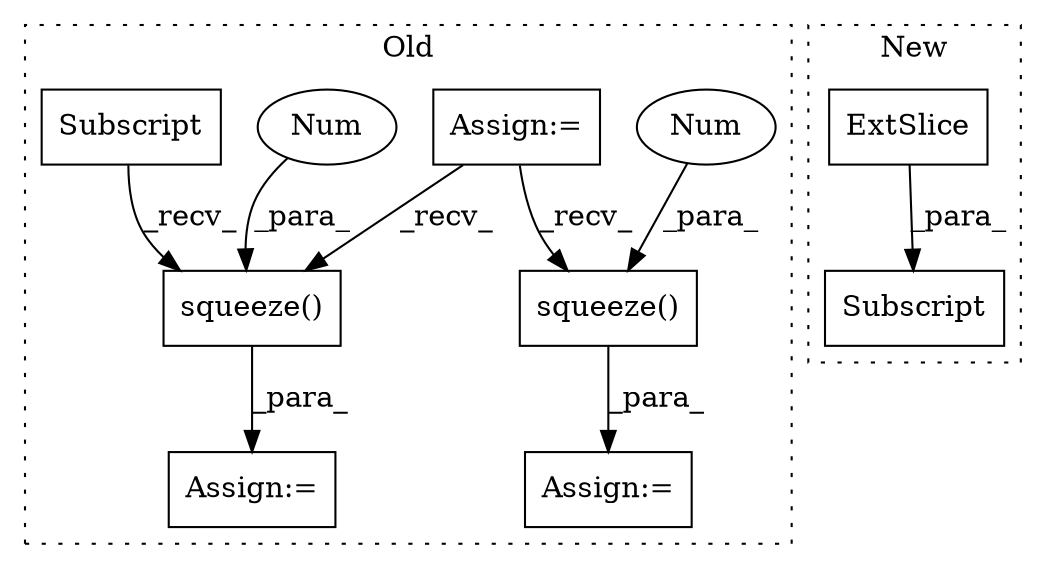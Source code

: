 digraph G {
subgraph cluster0 {
1 [label="squeeze()" a="75" s="8896,8930" l="33,1" shape="box"];
3 [label="Num" a="76" s="8929" l="1" shape="ellipse"];
4 [label="Assign:=" a="68" s="8893" l="3" shape="box"];
6 [label="Assign:=" a="68" s="8254" l="3" shape="box"];
7 [label="Assign:=" a="68" s="8961" l="3" shape="box"];
8 [label="squeeze()" a="75" s="8964,8983" l="18,1" shape="box"];
9 [label="Num" a="76" s="8982" l="1" shape="ellipse"];
10 [label="Subscript" a="63" s="8964,0" l="9,0" shape="box"];
label = "Old";
style="dotted";
}
subgraph cluster1 {
2 [label="Subscript" a="63" s="8917,0" l="24,0" shape="box"];
5 [label="ExtSlice" a="85" s="8917" l="16" shape="box"];
label = "New";
style="dotted";
}
1 -> 4 [label="_para_"];
3 -> 1 [label="_para_"];
5 -> 2 [label="_para_"];
6 -> 1 [label="_recv_"];
6 -> 8 [label="_recv_"];
8 -> 7 [label="_para_"];
9 -> 8 [label="_para_"];
10 -> 8 [label="_recv_"];
}